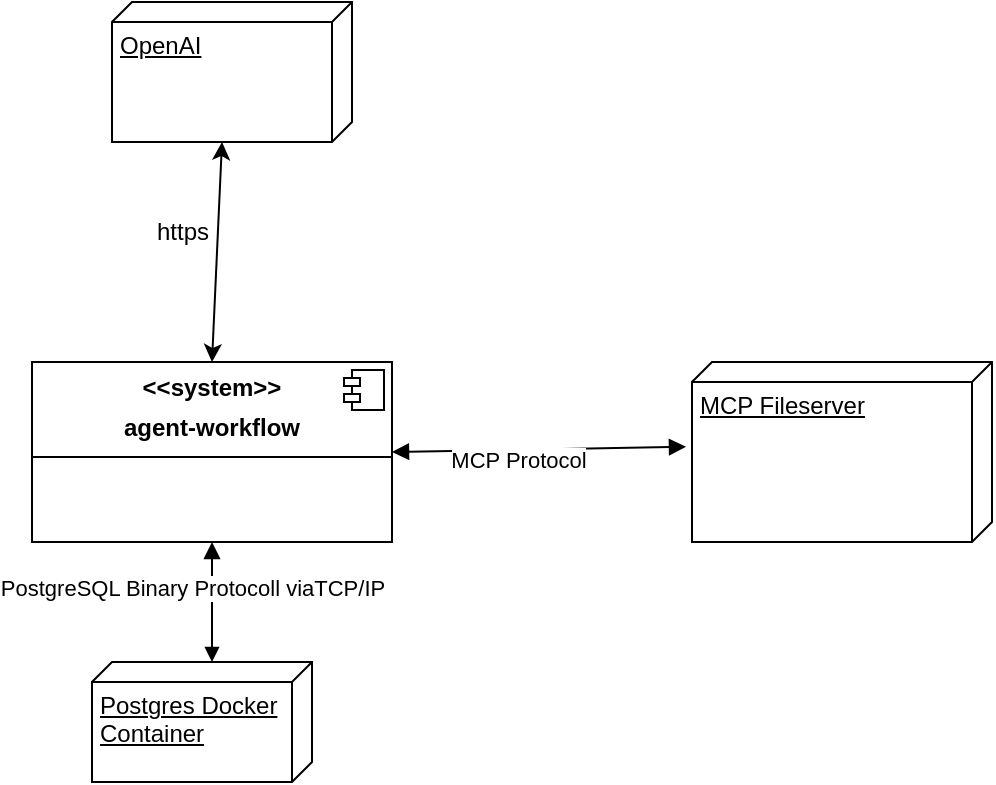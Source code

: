 <mxfile version="26.1.1">
  <diagram name="Page-1" id="b5b7bab2-c9e2-2cf4-8b2a-24fd1a2a6d21">
    <mxGraphModel dx="1050" dy="530" grid="1" gridSize="10" guides="1" tooltips="1" connect="1" arrows="1" fold="1" page="1" pageScale="1" pageWidth="827" pageHeight="1169" background="none" math="0" shadow="0">
      <root>
        <mxCell id="0" />
        <mxCell id="1" parent="0" />
        <mxCell id="KO36C8NqsJdPrD6YT3rn-1" value="&lt;p style=&quot;margin:0px;margin-top:6px;text-align:center;&quot;&gt;&lt;b&gt;&amp;lt;&amp;lt;system&amp;gt;&amp;gt;&lt;/b&gt;&lt;/p&gt;&lt;p style=&quot;margin:0px;margin-top:6px;text-align:center;&quot;&gt;&lt;b&gt;agent-workflow&lt;/b&gt;&lt;/p&gt;&lt;hr size=&quot;1&quot; style=&quot;border-style:solid;&quot;&gt;" style="align=left;overflow=fill;html=1;dropTarget=0;whiteSpace=wrap;" parent="1" vertex="1">
          <mxGeometry x="270" y="200" width="180" height="90" as="geometry" />
        </mxCell>
        <mxCell id="KO36C8NqsJdPrD6YT3rn-2" value="" style="shape=component;jettyWidth=8;jettyHeight=4;" parent="KO36C8NqsJdPrD6YT3rn-1" vertex="1">
          <mxGeometry x="1" width="20" height="20" relative="1" as="geometry">
            <mxPoint x="-24" y="4" as="offset" />
          </mxGeometry>
        </mxCell>
        <mxCell id="KO36C8NqsJdPrD6YT3rn-3" value="MCP Fileserver" style="verticalAlign=top;align=left;spacingTop=8;spacingLeft=2;spacingRight=12;shape=cube;size=10;direction=south;fontStyle=4;html=1;whiteSpace=wrap;" parent="1" vertex="1">
          <mxGeometry x="600" y="200" width="150" height="90" as="geometry" />
        </mxCell>
        <mxCell id="KO36C8NqsJdPrD6YT3rn-4" value="" style="endArrow=block;startArrow=block;endFill=1;startFill=1;html=1;rounded=0;exitX=1;exitY=0.5;exitDx=0;exitDy=0;entryX=0.471;entryY=1.02;entryDx=0;entryDy=0;entryPerimeter=0;" parent="1" source="KO36C8NqsJdPrD6YT3rn-1" target="KO36C8NqsJdPrD6YT3rn-3" edge="1">
          <mxGeometry width="160" relative="1" as="geometry">
            <mxPoint x="460" y="280" as="sourcePoint" />
            <mxPoint x="620" y="280" as="targetPoint" />
          </mxGeometry>
        </mxCell>
        <mxCell id="KO36C8NqsJdPrD6YT3rn-6" value="MCP Protocol" style="edgeLabel;html=1;align=center;verticalAlign=middle;resizable=0;points=[];" parent="KO36C8NqsJdPrD6YT3rn-4" vertex="1" connectable="0">
          <mxGeometry x="-0.151" y="-5" relative="1" as="geometry">
            <mxPoint as="offset" />
          </mxGeometry>
        </mxCell>
        <mxCell id="KO36C8NqsJdPrD6YT3rn-8" value="OpenAI" style="verticalAlign=top;align=left;spacingTop=8;spacingLeft=2;spacingRight=12;shape=cube;size=10;direction=south;fontStyle=4;html=1;whiteSpace=wrap;" parent="1" vertex="1">
          <mxGeometry x="310" y="20" width="120" height="70" as="geometry" />
        </mxCell>
        <mxCell id="KO36C8NqsJdPrD6YT3rn-12" value="" style="endArrow=block;endFill=1;endSize=5;html=1;rounded=0;exitX=0.5;exitY=1;exitDx=0;exitDy=0;entryX=0;entryY=0;entryDx=0;entryDy=50;entryPerimeter=0;startArrow=block;startFill=1;" parent="1" source="KO36C8NqsJdPrD6YT3rn-1" target="KO36C8NqsJdPrD6YT3rn-14" edge="1">
          <mxGeometry width="160" relative="1" as="geometry">
            <mxPoint x="460" y="260" as="sourcePoint" />
            <mxPoint x="370" y="340" as="targetPoint" />
          </mxGeometry>
        </mxCell>
        <mxCell id="KO36C8NqsJdPrD6YT3rn-15" value="PostgreSQL Binary Protocoll viaTCP/IP" style="edgeLabel;html=1;align=center;verticalAlign=middle;resizable=0;points=[];" parent="KO36C8NqsJdPrD6YT3rn-12" vertex="1" connectable="0">
          <mxGeometry x="-0.233" y="-3" relative="1" as="geometry">
            <mxPoint x="-7" as="offset" />
          </mxGeometry>
        </mxCell>
        <mxCell id="KO36C8NqsJdPrD6YT3rn-13" value="https" style="text;html=1;align=center;verticalAlign=middle;resizable=0;points=[];autosize=1;strokeColor=none;fillColor=none;" parent="1" vertex="1">
          <mxGeometry x="320" y="120" width="50" height="30" as="geometry" />
        </mxCell>
        <mxCell id="KO36C8NqsJdPrD6YT3rn-14" value="Postgres Docker Container" style="verticalAlign=top;align=left;spacingTop=8;spacingLeft=2;spacingRight=12;shape=cube;size=10;direction=south;fontStyle=4;html=1;whiteSpace=wrap;" parent="1" vertex="1">
          <mxGeometry x="300" y="350" width="110" height="60" as="geometry" />
        </mxCell>
        <mxCell id="aXuGzwQWDjtyygwI_Nox-1" value="" style="endArrow=classic;startArrow=classic;html=1;rounded=0;entryX=0;entryY=0;entryDx=70;entryDy=65;entryPerimeter=0;exitX=0.5;exitY=0;exitDx=0;exitDy=0;" edge="1" parent="1" source="KO36C8NqsJdPrD6YT3rn-1" target="KO36C8NqsJdPrD6YT3rn-8">
          <mxGeometry width="50" height="50" relative="1" as="geometry">
            <mxPoint x="370" y="190" as="sourcePoint" />
            <mxPoint x="420" y="140" as="targetPoint" />
          </mxGeometry>
        </mxCell>
      </root>
    </mxGraphModel>
  </diagram>
</mxfile>
